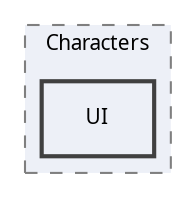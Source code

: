 digraph "UI"
{
 // LATEX_PDF_SIZE
  edge [fontname="Calibrii",fontsize="10",labelfontname="Calibrii",labelfontsize="10"];
  node [fontname="Calibrii",fontsize="10",shape=record];
  compound=true
  subgraph clusterdir_3c54a960d46a9e016f1ed9055c95d268 {
    graph [ bgcolor="#edf0f7", pencolor="grey50", style="filled,dashed,", label="Characters", fontname="Calibrii", fontsize="10", URL="dir_3c54a960d46a9e016f1ed9055c95d268.html"]
  dir_6ace5c67f95e79da53847a547cf7f912 [shape=box, label="UI", style="filled,bold,", fillcolor="#edf0f7", color="grey25", URL="dir_6ace5c67f95e79da53847a547cf7f912.html"];
  }
}
